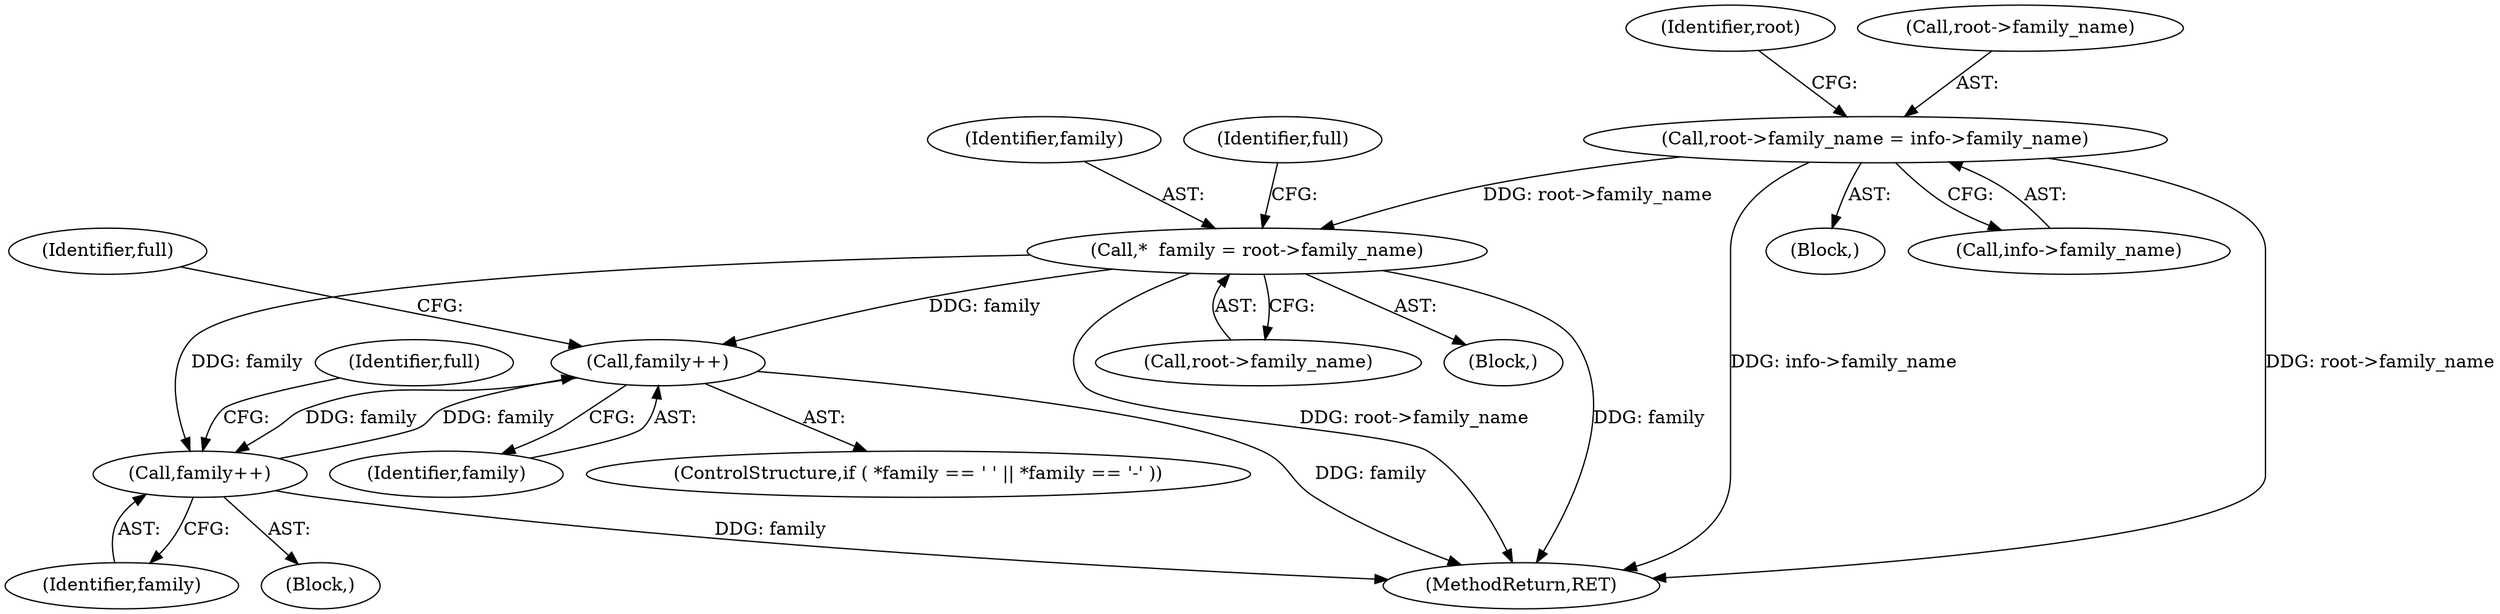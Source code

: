 digraph "0_savannah_42fcd6693ec7bd6ffc65ddc63e74287a65dda669@pointer" {
"1000349" [label="(Call,family++)"];
"1000301" [label="(Call,*  family = root->family_name)"];
"1000275" [label="(Call,root->family_name = info->family_name)"];
"1000320" [label="(Call,family++)"];
"1000349" [label="(Call,family++)"];
"1000303" [label="(Call,root->family_name)"];
"1000275" [label="(Call,root->family_name = info->family_name)"];
"1000123" [label="(Block,)"];
"1000284" [label="(Identifier,root)"];
"1000319" [label="(Block,)"];
"1000321" [label="(Identifier,family)"];
"1000323" [label="(Identifier,full)"];
"1000350" [label="(Identifier,family)"];
"1000339" [label="(ControlStructure,if ( *family == ' ' || *family == '-' ))"];
"1000302" [label="(Identifier,family)"];
"1000434" [label="(MethodReturn,RET)"];
"1000307" [label="(Identifier,full)"];
"1000311" [label="(Identifier,full)"];
"1000276" [label="(Call,root->family_name)"];
"1000349" [label="(Call,family++)"];
"1000301" [label="(Call,*  family = root->family_name)"];
"1000320" [label="(Call,family++)"];
"1000293" [label="(Block,)"];
"1000279" [label="(Call,info->family_name)"];
"1000349" -> "1000339"  [label="AST: "];
"1000349" -> "1000350"  [label="CFG: "];
"1000350" -> "1000349"  [label="AST: "];
"1000311" -> "1000349"  [label="CFG: "];
"1000349" -> "1000434"  [label="DDG: family"];
"1000349" -> "1000320"  [label="DDG: family"];
"1000301" -> "1000349"  [label="DDG: family"];
"1000320" -> "1000349"  [label="DDG: family"];
"1000301" -> "1000293"  [label="AST: "];
"1000301" -> "1000303"  [label="CFG: "];
"1000302" -> "1000301"  [label="AST: "];
"1000303" -> "1000301"  [label="AST: "];
"1000307" -> "1000301"  [label="CFG: "];
"1000301" -> "1000434"  [label="DDG: root->family_name"];
"1000301" -> "1000434"  [label="DDG: family"];
"1000275" -> "1000301"  [label="DDG: root->family_name"];
"1000301" -> "1000320"  [label="DDG: family"];
"1000275" -> "1000123"  [label="AST: "];
"1000275" -> "1000279"  [label="CFG: "];
"1000276" -> "1000275"  [label="AST: "];
"1000279" -> "1000275"  [label="AST: "];
"1000284" -> "1000275"  [label="CFG: "];
"1000275" -> "1000434"  [label="DDG: root->family_name"];
"1000275" -> "1000434"  [label="DDG: info->family_name"];
"1000320" -> "1000319"  [label="AST: "];
"1000320" -> "1000321"  [label="CFG: "];
"1000321" -> "1000320"  [label="AST: "];
"1000323" -> "1000320"  [label="CFG: "];
"1000320" -> "1000434"  [label="DDG: family"];
}
